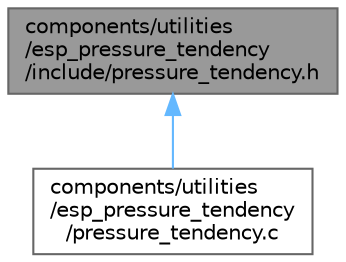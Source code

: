 digraph "components/utilities/esp_pressure_tendency/include/pressure_tendency.h"
{
 // LATEX_PDF_SIZE
  bgcolor="transparent";
  edge [fontname=Helvetica,fontsize=10,labelfontname=Helvetica,labelfontsize=10];
  node [fontname=Helvetica,fontsize=10,shape=box,height=0.2,width=0.4];
  Node1 [id="Node000001",label="components/utilities\l/esp_pressure_tendency\l/include/pressure_tendency.h",height=0.2,width=0.4,color="gray40", fillcolor="grey60", style="filled", fontcolor="black",tooltip=" "];
  Node1 -> Node2 [id="edge1_Node000001_Node000002",dir="back",color="steelblue1",style="solid",tooltip=" "];
  Node2 [id="Node000002",label="components/utilities\l/esp_pressure_tendency\l/pressure_tendency.c",height=0.2,width=0.4,color="grey40", fillcolor="white", style="filled",URL="$pressure__tendency_8c.html",tooltip=" "];
}
